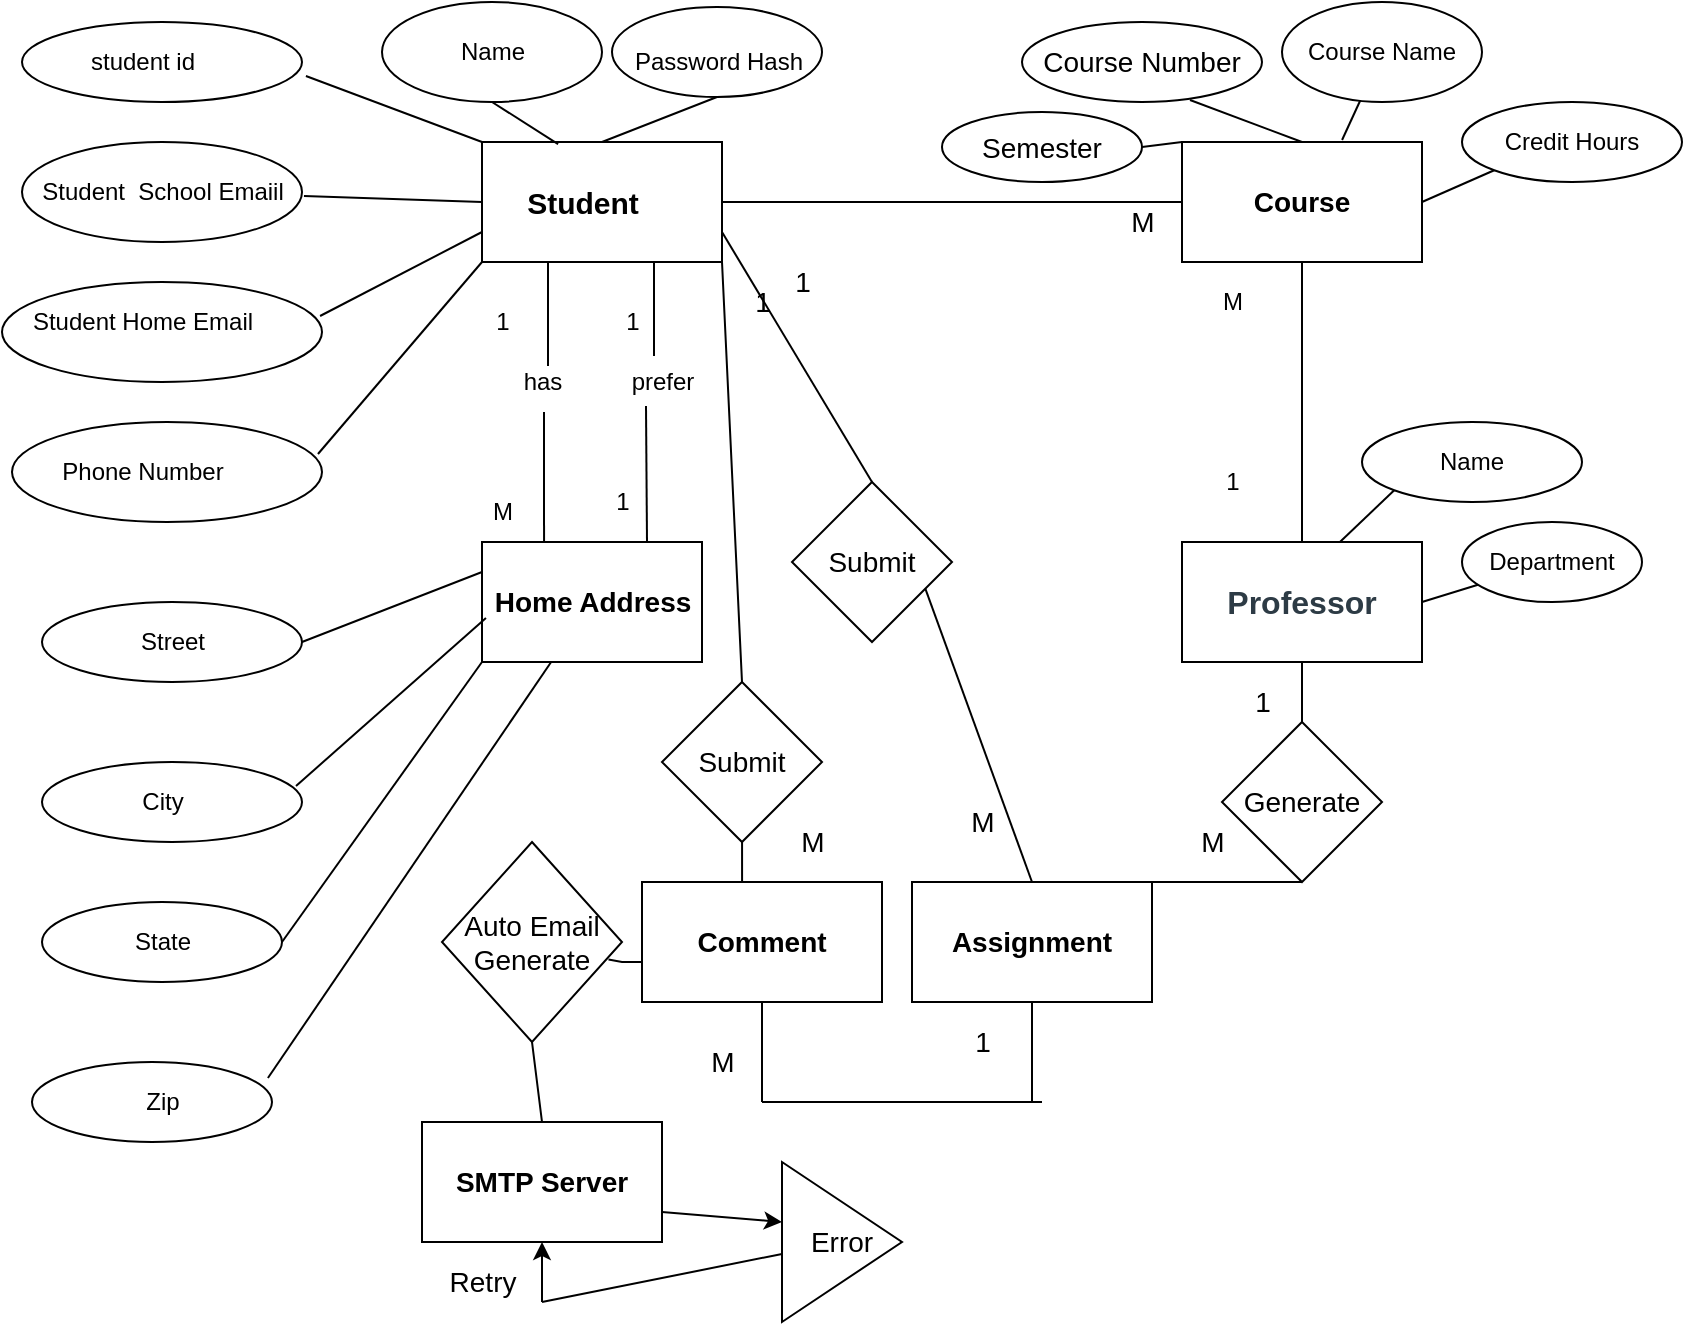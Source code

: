 <mxfile version="16.4.5" type="github">
  <diagram id="FI1HCP-CL0ABK_U0Km_D" name="Page-1">
    <mxGraphModel dx="2126" dy="754" grid="1" gridSize="10" guides="1" tooltips="1" connect="1" arrows="1" fold="1" page="1" pageScale="1" pageWidth="850" pageHeight="1100" math="0" shadow="0">
      <root>
        <mxCell id="0" />
        <mxCell id="1" parent="0" />
        <mxCell id="zn3FjfoVYna4GNYk1RI1-9" value="" style="rounded=0;whiteSpace=wrap;html=1;" parent="1" vertex="1">
          <mxGeometry x="-610" y="70" width="120" height="60" as="geometry" />
        </mxCell>
        <mxCell id="zn3FjfoVYna4GNYk1RI1-4" value="Student" style="text;html=1;resizable=0;autosize=4;align=center;verticalAlign=middle;points=[];fillColor=none;strokeColor=none;rounded=0;b;fontStyle=1;fontSize=15;" parent="1" vertex="1">
          <mxGeometry x="-590" y="90" width="60" height="20" as="geometry" />
        </mxCell>
        <mxCell id="zn3FjfoVYna4GNYk1RI1-5" value="" style="ellipse;whiteSpace=wrap;html=1;" parent="1" vertex="1">
          <mxGeometry x="-840" y="10" width="140" height="40" as="geometry" />
        </mxCell>
        <mxCell id="zn3FjfoVYna4GNYk1RI1-7" value="student id" style="text;html=1;resizable=0;autosize=1;align=center;verticalAlign=middle;points=[];fillColor=none;strokeColor=none;rounded=0;" parent="1" vertex="1">
          <mxGeometry x="-815" y="20" width="70" height="20" as="geometry" />
        </mxCell>
        <mxCell id="zn3FjfoVYna4GNYk1RI1-12" value="" style="endArrow=none;html=1;rounded=0;exitX=1.014;exitY=0.675;exitDx=0;exitDy=0;exitPerimeter=0;" parent="1" source="zn3FjfoVYna4GNYk1RI1-5" edge="1">
          <mxGeometry width="50" height="50" relative="1" as="geometry">
            <mxPoint x="-670" y="40" as="sourcePoint" />
            <mxPoint x="-610" y="70" as="targetPoint" />
            <Array as="points" />
          </mxGeometry>
        </mxCell>
        <mxCell id="zn3FjfoVYna4GNYk1RI1-14" value="" style="ellipse;whiteSpace=wrap;html=1;" parent="1" vertex="1">
          <mxGeometry x="-840" y="70" width="140" height="50" as="geometry" />
        </mxCell>
        <mxCell id="zn3FjfoVYna4GNYk1RI1-15" value="Student&amp;nbsp; School Emaiil" style="text;html=1;resizable=0;autosize=1;align=center;verticalAlign=middle;points=[];fillColor=none;strokeColor=none;rounded=0;" parent="1" vertex="1">
          <mxGeometry x="-840" y="85" width="140" height="20" as="geometry" />
        </mxCell>
        <mxCell id="zn3FjfoVYna4GNYk1RI1-17" value="" style="endArrow=none;html=1;rounded=0;exitX=1.007;exitY=0.6;exitDx=0;exitDy=0;exitPerimeter=0;entryX=0;entryY=0.5;entryDx=0;entryDy=0;" parent="1" source="zn3FjfoVYna4GNYk1RI1-15" target="zn3FjfoVYna4GNYk1RI1-9" edge="1">
          <mxGeometry width="50" height="50" relative="1" as="geometry">
            <mxPoint x="-280" y="370" as="sourcePoint" />
            <mxPoint x="-620" y="97" as="targetPoint" />
          </mxGeometry>
        </mxCell>
        <mxCell id="zn3FjfoVYna4GNYk1RI1-19" value="" style="ellipse;whiteSpace=wrap;html=1;" parent="1" vertex="1">
          <mxGeometry x="-850" y="140" width="160" height="50" as="geometry" />
        </mxCell>
        <mxCell id="zn3FjfoVYna4GNYk1RI1-20" value="Student Home Email" style="text;html=1;resizable=0;autosize=1;align=center;verticalAlign=middle;points=[];fillColor=none;strokeColor=none;rounded=0;" parent="1" vertex="1">
          <mxGeometry x="-845" y="150" width="130" height="20" as="geometry" />
        </mxCell>
        <mxCell id="zn3FjfoVYna4GNYk1RI1-21" value="" style="endArrow=none;html=1;rounded=0;exitX=0;exitY=0.75;exitDx=0;exitDy=0;entryX=0.994;entryY=0.34;entryDx=0;entryDy=0;entryPerimeter=0;" parent="1" source="zn3FjfoVYna4GNYk1RI1-9" target="zn3FjfoVYna4GNYk1RI1-19" edge="1">
          <mxGeometry width="50" height="50" relative="1" as="geometry">
            <mxPoint x="-280" y="370" as="sourcePoint" />
            <mxPoint x="-230" y="320" as="targetPoint" />
          </mxGeometry>
        </mxCell>
        <mxCell id="zn3FjfoVYna4GNYk1RI1-22" value="" style="ellipse;whiteSpace=wrap;html=1;" parent="1" vertex="1">
          <mxGeometry x="-845" y="210" width="155" height="50" as="geometry" />
        </mxCell>
        <mxCell id="zn3FjfoVYna4GNYk1RI1-23" value="Phone Number" style="text;html=1;resizable=0;autosize=1;align=center;verticalAlign=middle;points=[];fillColor=none;strokeColor=none;rounded=0;" parent="1" vertex="1">
          <mxGeometry x="-830" y="225" width="100" height="20" as="geometry" />
        </mxCell>
        <mxCell id="zn3FjfoVYna4GNYk1RI1-24" value="" style="endArrow=none;html=1;rounded=0;exitX=0.987;exitY=0.32;exitDx=0;exitDy=0;exitPerimeter=0;entryX=0;entryY=1;entryDx=0;entryDy=0;" parent="1" source="zn3FjfoVYna4GNYk1RI1-22" target="zn3FjfoVYna4GNYk1RI1-9" edge="1">
          <mxGeometry width="50" height="50" relative="1" as="geometry">
            <mxPoint x="-520" y="370" as="sourcePoint" />
            <mxPoint x="-470" y="320" as="targetPoint" />
          </mxGeometry>
        </mxCell>
        <mxCell id="zn3FjfoVYna4GNYk1RI1-25" value="" style="rounded=0;whiteSpace=wrap;html=1;" parent="1" vertex="1">
          <mxGeometry x="-610" y="270" width="110" height="60" as="geometry" />
        </mxCell>
        <mxCell id="zn3FjfoVYna4GNYk1RI1-26" value="Home Address" style="text;html=1;resizable=0;autosize=1;align=center;verticalAlign=middle;points=[];fillColor=none;strokeColor=none;rounded=0;fontStyle=1;fontSize=14;" parent="1" vertex="1">
          <mxGeometry x="-610" y="290" width="110" height="20" as="geometry" />
        </mxCell>
        <mxCell id="zn3FjfoVYna4GNYk1RI1-28" value="" style="ellipse;whiteSpace=wrap;html=1;" parent="1" vertex="1">
          <mxGeometry x="-830" y="300" width="130" height="40" as="geometry" />
        </mxCell>
        <mxCell id="zn3FjfoVYna4GNYk1RI1-29" value="Street" style="text;html=1;resizable=0;autosize=1;align=center;verticalAlign=middle;points=[];fillColor=none;strokeColor=none;rounded=0;" parent="1" vertex="1">
          <mxGeometry x="-790" y="310" width="50" height="20" as="geometry" />
        </mxCell>
        <mxCell id="zn3FjfoVYna4GNYk1RI1-30" value="" style="ellipse;whiteSpace=wrap;html=1;" parent="1" vertex="1">
          <mxGeometry x="-830" y="380" width="130" height="40" as="geometry" />
        </mxCell>
        <mxCell id="zn3FjfoVYna4GNYk1RI1-31" value="City" style="text;html=1;resizable=0;autosize=1;align=center;verticalAlign=middle;points=[];fillColor=none;strokeColor=none;rounded=0;" parent="1" vertex="1">
          <mxGeometry x="-790" y="390" width="40" height="20" as="geometry" />
        </mxCell>
        <mxCell id="zn3FjfoVYna4GNYk1RI1-32" value="" style="ellipse;whiteSpace=wrap;html=1;" parent="1" vertex="1">
          <mxGeometry x="-830" y="450" width="120" height="40" as="geometry" />
        </mxCell>
        <mxCell id="zn3FjfoVYna4GNYk1RI1-33" value="State" style="text;html=1;resizable=0;autosize=1;align=center;verticalAlign=middle;points=[];fillColor=none;strokeColor=none;rounded=0;" parent="1" vertex="1">
          <mxGeometry x="-790" y="460" width="40" height="20" as="geometry" />
        </mxCell>
        <mxCell id="zn3FjfoVYna4GNYk1RI1-34" value="" style="ellipse;whiteSpace=wrap;html=1;" parent="1" vertex="1">
          <mxGeometry x="-835" y="530" width="120" height="40" as="geometry" />
        </mxCell>
        <mxCell id="zn3FjfoVYna4GNYk1RI1-35" value="Zip" style="text;html=1;resizable=0;autosize=1;align=center;verticalAlign=middle;points=[];fillColor=none;strokeColor=none;rounded=0;" parent="1" vertex="1">
          <mxGeometry x="-785" y="540" width="30" height="20" as="geometry" />
        </mxCell>
        <mxCell id="zn3FjfoVYna4GNYk1RI1-36" value="" style="endArrow=none;html=1;rounded=0;exitX=1;exitY=0.5;exitDx=0;exitDy=0;entryX=0;entryY=0.25;entryDx=0;entryDy=0;" parent="1" source="zn3FjfoVYna4GNYk1RI1-28" target="zn3FjfoVYna4GNYk1RI1-25" edge="1">
          <mxGeometry width="50" height="50" relative="1" as="geometry">
            <mxPoint x="-340" y="380" as="sourcePoint" />
            <mxPoint x="-430" y="320" as="targetPoint" />
          </mxGeometry>
        </mxCell>
        <mxCell id="zn3FjfoVYna4GNYk1RI1-38" value="" style="endArrow=none;html=1;rounded=0;exitX=0.977;exitY=0.3;exitDx=0;exitDy=0;exitPerimeter=0;entryX=0.018;entryY=0.633;entryDx=0;entryDy=0;entryPerimeter=0;" parent="1" source="zn3FjfoVYna4GNYk1RI1-30" target="zn3FjfoVYna4GNYk1RI1-25" edge="1">
          <mxGeometry width="50" height="50" relative="1" as="geometry">
            <mxPoint x="-280" y="370" as="sourcePoint" />
            <mxPoint x="-600" y="310" as="targetPoint" />
          </mxGeometry>
        </mxCell>
        <mxCell id="zn3FjfoVYna4GNYk1RI1-39" value="" style="endArrow=none;html=1;rounded=0;exitX=1;exitY=0.5;exitDx=0;exitDy=0;entryX=0;entryY=1;entryDx=0;entryDy=0;" parent="1" source="zn3FjfoVYna4GNYk1RI1-32" target="zn3FjfoVYna4GNYk1RI1-25" edge="1">
          <mxGeometry width="50" height="50" relative="1" as="geometry">
            <mxPoint x="-660" y="460" as="sourcePoint" />
            <mxPoint x="-230" y="320" as="targetPoint" />
          </mxGeometry>
        </mxCell>
        <mxCell id="zn3FjfoVYna4GNYk1RI1-40" value="" style="endArrow=none;html=1;rounded=0;exitX=0.983;exitY=0.2;exitDx=0;exitDy=0;exitPerimeter=0;" parent="1" source="zn3FjfoVYna4GNYk1RI1-34" target="zn3FjfoVYna4GNYk1RI1-25" edge="1">
          <mxGeometry width="50" height="50" relative="1" as="geometry">
            <mxPoint x="-280" y="370" as="sourcePoint" />
            <mxPoint x="-230" y="320" as="targetPoint" />
          </mxGeometry>
        </mxCell>
        <mxCell id="zn3FjfoVYna4GNYk1RI1-41" value="has" style="text;html=1;resizable=0;autosize=1;align=center;verticalAlign=middle;points=[];fillColor=none;strokeColor=none;rounded=0;" parent="1" vertex="1">
          <mxGeometry x="-595" y="180" width="30" height="20" as="geometry" />
        </mxCell>
        <mxCell id="zn3FjfoVYna4GNYk1RI1-42" value="" style="endArrow=none;html=1;rounded=0;exitX=0.6;exitY=0.1;exitDx=0;exitDy=0;exitPerimeter=0;" parent="1" source="zn3FjfoVYna4GNYk1RI1-41" edge="1">
          <mxGeometry width="50" height="50" relative="1" as="geometry">
            <mxPoint x="-280" y="370" as="sourcePoint" />
            <mxPoint x="-577" y="130" as="targetPoint" />
          </mxGeometry>
        </mxCell>
        <mxCell id="zn3FjfoVYna4GNYk1RI1-43" value="" style="endArrow=none;html=1;rounded=0;exitX=0.282;exitY=0;exitDx=0;exitDy=0;entryX=0.533;entryY=1.25;entryDx=0;entryDy=0;entryPerimeter=0;exitPerimeter=0;" parent="1" source="zn3FjfoVYna4GNYk1RI1-25" target="zn3FjfoVYna4GNYk1RI1-41" edge="1">
          <mxGeometry width="50" height="50" relative="1" as="geometry">
            <mxPoint x="-280" y="370" as="sourcePoint" />
            <mxPoint x="-230" y="320" as="targetPoint" />
          </mxGeometry>
        </mxCell>
        <mxCell id="zn3FjfoVYna4GNYk1RI1-44" value="1" style="text;html=1;resizable=0;autosize=1;align=center;verticalAlign=middle;points=[];fillColor=none;strokeColor=none;rounded=0;" parent="1" vertex="1">
          <mxGeometry x="-610" y="150" width="20" height="20" as="geometry" />
        </mxCell>
        <mxCell id="zn3FjfoVYna4GNYk1RI1-45" value="M" style="text;html=1;resizable=0;autosize=1;align=center;verticalAlign=middle;points=[];fillColor=none;strokeColor=none;rounded=0;" parent="1" vertex="1">
          <mxGeometry x="-615" y="245" width="30" height="20" as="geometry" />
        </mxCell>
        <mxCell id="zn3FjfoVYna4GNYk1RI1-48" value="prefer" style="text;html=1;resizable=0;autosize=1;align=center;verticalAlign=middle;points=[];fillColor=none;strokeColor=none;rounded=0;" parent="1" vertex="1">
          <mxGeometry x="-545" y="180" width="50" height="20" as="geometry" />
        </mxCell>
        <mxCell id="zn3FjfoVYna4GNYk1RI1-49" value="" style="endArrow=none;html=1;rounded=0;exitX=0.42;exitY=-0.15;exitDx=0;exitDy=0;exitPerimeter=0;" parent="1" source="zn3FjfoVYna4GNYk1RI1-48" edge="1">
          <mxGeometry width="50" height="50" relative="1" as="geometry">
            <mxPoint x="-280" y="370" as="sourcePoint" />
            <mxPoint x="-524" y="130" as="targetPoint" />
          </mxGeometry>
        </mxCell>
        <mxCell id="zn3FjfoVYna4GNYk1RI1-50" value="" style="endArrow=none;html=1;rounded=0;exitX=0.75;exitY=0;exitDx=0;exitDy=0;entryX=0.34;entryY=1.1;entryDx=0;entryDy=0;entryPerimeter=0;" parent="1" source="zn3FjfoVYna4GNYk1RI1-25" target="zn3FjfoVYna4GNYk1RI1-48" edge="1">
          <mxGeometry width="50" height="50" relative="1" as="geometry">
            <mxPoint x="-280" y="370" as="sourcePoint" />
            <mxPoint x="-230" y="320" as="targetPoint" />
          </mxGeometry>
        </mxCell>
        <mxCell id="zn3FjfoVYna4GNYk1RI1-51" value="1" style="text;html=1;resizable=0;autosize=1;align=center;verticalAlign=middle;points=[];fillColor=none;strokeColor=none;rounded=0;" parent="1" vertex="1">
          <mxGeometry x="-545" y="150" width="20" height="20" as="geometry" />
        </mxCell>
        <mxCell id="zn3FjfoVYna4GNYk1RI1-52" value="1" style="text;html=1;resizable=0;autosize=1;align=center;verticalAlign=middle;points=[];fillColor=none;strokeColor=none;rounded=0;" parent="1" vertex="1">
          <mxGeometry x="-550" y="240" width="20" height="20" as="geometry" />
        </mxCell>
        <mxCell id="zn3FjfoVYna4GNYk1RI1-53" value="" style="ellipse;whiteSpace=wrap;html=1;" parent="1" vertex="1">
          <mxGeometry x="-660" width="110" height="50" as="geometry" />
        </mxCell>
        <mxCell id="zn3FjfoVYna4GNYk1RI1-54" value="Name" style="text;html=1;resizable=0;autosize=1;align=center;verticalAlign=middle;points=[];fillColor=none;strokeColor=none;rounded=0;" parent="1" vertex="1">
          <mxGeometry x="-630" y="15" width="50" height="20" as="geometry" />
        </mxCell>
        <mxCell id="zn3FjfoVYna4GNYk1RI1-55" value="" style="endArrow=none;html=1;rounded=0;exitX=0.5;exitY=1;exitDx=0;exitDy=0;entryX=0.317;entryY=0.017;entryDx=0;entryDy=0;entryPerimeter=0;" parent="1" source="zn3FjfoVYna4GNYk1RI1-53" target="zn3FjfoVYna4GNYk1RI1-9" edge="1">
          <mxGeometry width="50" height="50" relative="1" as="geometry">
            <mxPoint x="-280" y="370" as="sourcePoint" />
            <mxPoint x="-230" y="320" as="targetPoint" />
          </mxGeometry>
        </mxCell>
        <mxCell id="zn3FjfoVYna4GNYk1RI1-56" value="" style="ellipse;whiteSpace=wrap;html=1;" parent="1" vertex="1">
          <mxGeometry x="-545" y="2.5" width="105" height="45" as="geometry" />
        </mxCell>
        <mxCell id="zn3FjfoVYna4GNYk1RI1-57" value="Password Hash" style="text;html=1;resizable=0;autosize=1;align=center;verticalAlign=middle;points=[];fillColor=none;strokeColor=none;rounded=0;" parent="1" vertex="1">
          <mxGeometry x="-542.5" y="20" width="100" height="20" as="geometry" />
        </mxCell>
        <mxCell id="zn3FjfoVYna4GNYk1RI1-58" value="" style="endArrow=none;html=1;rounded=0;exitX=0.5;exitY=0;exitDx=0;exitDy=0;entryX=0.5;entryY=1;entryDx=0;entryDy=0;" parent="1" source="zn3FjfoVYna4GNYk1RI1-9" target="zn3FjfoVYna4GNYk1RI1-56" edge="1">
          <mxGeometry width="50" height="50" relative="1" as="geometry">
            <mxPoint x="-120" y="170" as="sourcePoint" />
            <mxPoint x="-70" y="120" as="targetPoint" />
          </mxGeometry>
        </mxCell>
        <mxCell id="zn3FjfoVYna4GNYk1RI1-59" value="&lt;b&gt;Course&lt;/b&gt;" style="rounded=0;whiteSpace=wrap;html=1;fontSize=14;" parent="1" vertex="1">
          <mxGeometry x="-260" y="70" width="120" height="60" as="geometry" />
        </mxCell>
        <mxCell id="zn3FjfoVYna4GNYk1RI1-60" value="Course Number" style="ellipse;whiteSpace=wrap;html=1;fontSize=14;" parent="1" vertex="1">
          <mxGeometry x="-340" y="10" width="120" height="40" as="geometry" />
        </mxCell>
        <mxCell id="zn3FjfoVYna4GNYk1RI1-62" value="Semester" style="ellipse;whiteSpace=wrap;html=1;fontSize=14;" parent="1" vertex="1">
          <mxGeometry x="-380" y="55" width="100" height="35" as="geometry" />
        </mxCell>
        <mxCell id="zn3FjfoVYna4GNYk1RI1-63" value="" style="endArrow=none;html=1;rounded=0;fontSize=14;entryX=1;entryY=0.5;entryDx=0;entryDy=0;exitX=0;exitY=0;exitDx=0;exitDy=0;" parent="1" source="zn3FjfoVYna4GNYk1RI1-59" target="zn3FjfoVYna4GNYk1RI1-62" edge="1">
          <mxGeometry width="50" height="50" relative="1" as="geometry">
            <mxPoint x="-430" y="410" as="sourcePoint" />
            <mxPoint x="-380" y="360" as="targetPoint" />
          </mxGeometry>
        </mxCell>
        <mxCell id="phz-OX-YsCcyFL9G0abu-1" value="&lt;strong style=&quot;color: rgb(45 , 59 , 69) ; font-family: &amp;#34;arial&amp;#34; , &amp;#34;helvetica&amp;#34; , &amp;#34;verdana&amp;#34; , &amp;#34;times new roman&amp;#34; , sans-serif ; font-size: 16px ; text-align: left ; background-color: rgb(255 , 255 , 255)&quot;&gt;Professor&lt;/strong&gt;" style="rounded=0;whiteSpace=wrap;html=1;" parent="1" vertex="1">
          <mxGeometry x="-260" y="270" width="120" height="60" as="geometry" />
        </mxCell>
        <mxCell id="phz-OX-YsCcyFL9G0abu-2" value="" style="endArrow=none;html=1;rounded=0;entryX=0.5;entryY=1;entryDx=0;entryDy=0;exitX=0.5;exitY=0;exitDx=0;exitDy=0;" parent="1" source="phz-OX-YsCcyFL9G0abu-1" target="zn3FjfoVYna4GNYk1RI1-59" edge="1">
          <mxGeometry width="50" height="50" relative="1" as="geometry">
            <mxPoint x="-450" y="450" as="sourcePoint" />
            <mxPoint x="-400" y="400" as="targetPoint" />
          </mxGeometry>
        </mxCell>
        <mxCell id="phz-OX-YsCcyFL9G0abu-3" value="M" style="text;html=1;resizable=0;autosize=1;align=center;verticalAlign=middle;points=[];fillColor=none;strokeColor=none;rounded=0;" parent="1" vertex="1">
          <mxGeometry x="-250" y="140" width="30" height="20" as="geometry" />
        </mxCell>
        <mxCell id="phz-OX-YsCcyFL9G0abu-4" value="1" style="text;html=1;resizable=0;autosize=1;align=center;verticalAlign=middle;points=[];fillColor=none;strokeColor=none;rounded=0;" parent="1" vertex="1">
          <mxGeometry x="-245" y="230" width="20" height="20" as="geometry" />
        </mxCell>
        <mxCell id="phz-OX-YsCcyFL9G0abu-5" value="&lt;b&gt;&lt;font style=&quot;font-size: 14px&quot;&gt;Assignment&lt;/font&gt;&lt;/b&gt;" style="rounded=0;whiteSpace=wrap;html=1;" parent="1" vertex="1">
          <mxGeometry x="-395" y="440" width="120" height="60" as="geometry" />
        </mxCell>
        <mxCell id="phz-OX-YsCcyFL9G0abu-6" value="" style="endArrow=none;html=1;rounded=0;exitX=1;exitY=0.5;exitDx=0;exitDy=0;" parent="1" source="zn3FjfoVYna4GNYk1RI1-9" edge="1">
          <mxGeometry width="50" height="50" relative="1" as="geometry">
            <mxPoint x="-450" y="450" as="sourcePoint" />
            <mxPoint x="-340" y="100" as="targetPoint" />
          </mxGeometry>
        </mxCell>
        <mxCell id="phz-OX-YsCcyFL9G0abu-7" value="" style="endArrow=none;html=1;rounded=0;exitX=0.5;exitY=0;exitDx=0;exitDy=0;entryX=1;entryY=0.75;entryDx=0;entryDy=0;startArrow=none;" parent="1" source="phz-OX-YsCcyFL9G0abu-15" edge="1" target="zn3FjfoVYna4GNYk1RI1-9">
          <mxGeometry width="50" height="50" relative="1" as="geometry">
            <mxPoint x="-360" y="450" as="sourcePoint" />
            <mxPoint x="-340" y="100" as="targetPoint" />
          </mxGeometry>
        </mxCell>
        <mxCell id="phz-OX-YsCcyFL9G0abu-8" value="1" style="text;html=1;resizable=0;autosize=1;align=center;verticalAlign=middle;points=[];fillColor=none;strokeColor=none;rounded=0;fontSize=14;" parent="1" vertex="1">
          <mxGeometry x="-460" y="130" width="20" height="20" as="geometry" />
        </mxCell>
        <mxCell id="phz-OX-YsCcyFL9G0abu-9" value="M" style="text;html=1;resizable=0;autosize=1;align=center;verticalAlign=middle;points=[];fillColor=none;strokeColor=none;rounded=0;fontSize=14;" parent="1" vertex="1">
          <mxGeometry x="-375" y="400" width="30" height="20" as="geometry" />
        </mxCell>
        <mxCell id="phz-OX-YsCcyFL9G0abu-10" value="Generate" style="rhombus;whiteSpace=wrap;html=1;fontSize=14;" parent="1" vertex="1">
          <mxGeometry x="-240" y="360" width="80" height="80" as="geometry" />
        </mxCell>
        <mxCell id="phz-OX-YsCcyFL9G0abu-11" value="" style="endArrow=none;html=1;rounded=0;fontSize=14;entryX=0.5;entryY=1;entryDx=0;entryDy=0;" parent="1" source="phz-OX-YsCcyFL9G0abu-10" target="phz-OX-YsCcyFL9G0abu-1" edge="1">
          <mxGeometry width="50" height="50" relative="1" as="geometry">
            <mxPoint x="-450" y="450" as="sourcePoint" />
            <mxPoint x="-400" y="400" as="targetPoint" />
          </mxGeometry>
        </mxCell>
        <mxCell id="phz-OX-YsCcyFL9G0abu-12" value="" style="endArrow=none;html=1;rounded=0;fontSize=14;exitX=1;exitY=0;exitDx=0;exitDy=0;entryX=0.5;entryY=1;entryDx=0;entryDy=0;" parent="1" source="phz-OX-YsCcyFL9G0abu-5" target="phz-OX-YsCcyFL9G0abu-10" edge="1">
          <mxGeometry width="50" height="50" relative="1" as="geometry">
            <mxPoint x="-450" y="450" as="sourcePoint" />
            <mxPoint x="-400" y="400" as="targetPoint" />
          </mxGeometry>
        </mxCell>
        <mxCell id="phz-OX-YsCcyFL9G0abu-13" value="1" style="text;html=1;resizable=0;autosize=1;align=center;verticalAlign=middle;points=[];fillColor=none;strokeColor=none;rounded=0;fontSize=14;" parent="1" vertex="1">
          <mxGeometry x="-230" y="340" width="20" height="20" as="geometry" />
        </mxCell>
        <mxCell id="phz-OX-YsCcyFL9G0abu-14" value="M" style="text;html=1;resizable=0;autosize=1;align=center;verticalAlign=middle;points=[];fillColor=none;strokeColor=none;rounded=0;fontSize=14;" parent="1" vertex="1">
          <mxGeometry x="-260" y="410" width="30" height="20" as="geometry" />
        </mxCell>
        <mxCell id="phz-OX-YsCcyFL9G0abu-16" value="" style="endArrow=none;html=1;rounded=0;fontSize=14;entryX=0;entryY=0.5;entryDx=0;entryDy=0;" parent="1" target="zn3FjfoVYna4GNYk1RI1-59" edge="1">
          <mxGeometry width="50" height="50" relative="1" as="geometry">
            <mxPoint x="-340" y="100" as="sourcePoint" />
            <mxPoint x="-310" y="400" as="targetPoint" />
          </mxGeometry>
        </mxCell>
        <mxCell id="phz-OX-YsCcyFL9G0abu-17" value="M" style="text;html=1;resizable=0;autosize=1;align=center;verticalAlign=middle;points=[];fillColor=none;strokeColor=none;rounded=0;fontSize=14;" parent="1" vertex="1">
          <mxGeometry x="-295" y="100" width="30" height="20" as="geometry" />
        </mxCell>
        <mxCell id="phz-OX-YsCcyFL9G0abu-21" value="&lt;b&gt;Comment&lt;/b&gt;" style="rounded=0;whiteSpace=wrap;html=1;fontSize=14;" parent="1" vertex="1">
          <mxGeometry x="-530" y="440" width="120" height="60" as="geometry" />
        </mxCell>
        <mxCell id="phz-OX-YsCcyFL9G0abu-22" value="" style="endArrow=none;html=1;rounded=0;fontSize=14;exitX=0.5;exitY=1;exitDx=0;exitDy=0;" parent="1" source="phz-OX-YsCcyFL9G0abu-21" edge="1">
          <mxGeometry width="50" height="50" relative="1" as="geometry">
            <mxPoint x="-450" y="450" as="sourcePoint" />
            <mxPoint x="-470" y="550" as="targetPoint" />
          </mxGeometry>
        </mxCell>
        <mxCell id="phz-OX-YsCcyFL9G0abu-23" value="" style="endArrow=none;html=1;rounded=0;fontSize=14;entryX=0.5;entryY=1;entryDx=0;entryDy=0;" parent="1" target="phz-OX-YsCcyFL9G0abu-5" edge="1">
          <mxGeometry width="50" height="50" relative="1" as="geometry">
            <mxPoint x="-335" y="550" as="sourcePoint" />
            <mxPoint x="-350" y="500" as="targetPoint" />
          </mxGeometry>
        </mxCell>
        <mxCell id="phz-OX-YsCcyFL9G0abu-24" value="" style="endArrow=none;html=1;rounded=0;fontSize=14;" parent="1" edge="1">
          <mxGeometry width="50" height="50" relative="1" as="geometry">
            <mxPoint x="-470" y="550" as="sourcePoint" />
            <mxPoint x="-330" y="550" as="targetPoint" />
          </mxGeometry>
        </mxCell>
        <mxCell id="phz-OX-YsCcyFL9G0abu-25" value="1" style="text;html=1;resizable=0;autosize=1;align=center;verticalAlign=middle;points=[];fillColor=none;strokeColor=none;rounded=0;fontSize=14;" parent="1" vertex="1">
          <mxGeometry x="-370" y="510" width="20" height="20" as="geometry" />
        </mxCell>
        <mxCell id="phz-OX-YsCcyFL9G0abu-26" value="M" style="text;html=1;resizable=0;autosize=1;align=center;verticalAlign=middle;points=[];fillColor=none;strokeColor=none;rounded=0;fontSize=14;" parent="1" vertex="1">
          <mxGeometry x="-505" y="520" width="30" height="20" as="geometry" />
        </mxCell>
        <mxCell id="phz-OX-YsCcyFL9G0abu-27" value="" style="endArrow=none;html=1;rounded=0;fontSize=14;exitX=1;exitY=1;exitDx=0;exitDy=0;entryX=0.417;entryY=0;entryDx=0;entryDy=0;entryPerimeter=0;" parent="1" source="zn3FjfoVYna4GNYk1RI1-9" target="phz-OX-YsCcyFL9G0abu-21" edge="1">
          <mxGeometry width="50" height="50" relative="1" as="geometry">
            <mxPoint x="-450" y="450" as="sourcePoint" />
            <mxPoint x="-400" y="400" as="targetPoint" />
            <Array as="points">
              <mxPoint x="-480" y="340" />
            </Array>
          </mxGeometry>
        </mxCell>
        <mxCell id="phz-OX-YsCcyFL9G0abu-28" value="Submit" style="rhombus;whiteSpace=wrap;html=1;fontSize=14;" parent="1" vertex="1">
          <mxGeometry x="-520" y="340" width="80" height="80" as="geometry" />
        </mxCell>
        <mxCell id="phz-OX-YsCcyFL9G0abu-30" value="1" style="text;html=1;resizable=0;autosize=1;align=center;verticalAlign=middle;points=[];fillColor=none;strokeColor=none;rounded=0;fontSize=14;" parent="1" vertex="1">
          <mxGeometry x="-480" y="140" width="20" height="20" as="geometry" />
        </mxCell>
        <mxCell id="phz-OX-YsCcyFL9G0abu-31" value="M" style="text;html=1;resizable=0;autosize=1;align=center;verticalAlign=middle;points=[];fillColor=none;strokeColor=none;rounded=0;fontSize=14;" parent="1" vertex="1">
          <mxGeometry x="-460" y="410" width="30" height="20" as="geometry" />
        </mxCell>
        <mxCell id="phz-OX-YsCcyFL9G0abu-32" value="&lt;b&gt;SMTP Server&lt;/b&gt;" style="rounded=0;whiteSpace=wrap;html=1;fontSize=14;" parent="1" vertex="1">
          <mxGeometry x="-640" y="560" width="120" height="60" as="geometry" />
        </mxCell>
        <mxCell id="phz-OX-YsCcyFL9G0abu-34" value="Auto Email Generate" style="rhombus;whiteSpace=wrap;html=1;fontSize=14;" parent="1" vertex="1">
          <mxGeometry x="-630" y="420" width="90" height="100" as="geometry" />
        </mxCell>
        <mxCell id="phz-OX-YsCcyFL9G0abu-35" value="" style="endArrow=none;html=1;rounded=0;fontSize=14;exitX=0.925;exitY=0.588;exitDx=0;exitDy=0;exitPerimeter=0;entryX=0;entryY=0.667;entryDx=0;entryDy=0;entryPerimeter=0;" parent="1" source="phz-OX-YsCcyFL9G0abu-34" target="phz-OX-YsCcyFL9G0abu-21" edge="1">
          <mxGeometry width="50" height="50" relative="1" as="geometry">
            <mxPoint x="-400" y="450" as="sourcePoint" />
            <mxPoint x="-530" y="487" as="targetPoint" />
            <Array as="points">
              <mxPoint x="-540" y="480" />
            </Array>
          </mxGeometry>
        </mxCell>
        <mxCell id="phz-OX-YsCcyFL9G0abu-36" value="" style="endArrow=none;html=1;rounded=0;fontSize=14;exitX=0.5;exitY=1;exitDx=0;exitDy=0;entryX=0.5;entryY=0;entryDx=0;entryDy=0;" parent="1" source="phz-OX-YsCcyFL9G0abu-34" target="phz-OX-YsCcyFL9G0abu-32" edge="1">
          <mxGeometry width="50" height="50" relative="1" as="geometry">
            <mxPoint x="-580" y="510" as="sourcePoint" />
            <mxPoint x="-580" y="550" as="targetPoint" />
          </mxGeometry>
        </mxCell>
        <mxCell id="phz-OX-YsCcyFL9G0abu-37" value="Error" style="triangle;whiteSpace=wrap;html=1;fontSize=14;" parent="1" vertex="1">
          <mxGeometry x="-460" y="580" width="60" height="80" as="geometry" />
        </mxCell>
        <mxCell id="phz-OX-YsCcyFL9G0abu-38" value="" style="endArrow=none;html=1;rounded=0;fontSize=14;" parent="1" target="phz-OX-YsCcyFL9G0abu-37" edge="1">
          <mxGeometry width="50" height="50" relative="1" as="geometry">
            <mxPoint x="-580" y="650" as="sourcePoint" />
            <mxPoint x="-350" y="490" as="targetPoint" />
          </mxGeometry>
        </mxCell>
        <mxCell id="phz-OX-YsCcyFL9G0abu-40" value="Retry" style="text;html=1;resizable=0;autosize=1;align=center;verticalAlign=middle;points=[];fillColor=none;strokeColor=none;rounded=0;fontSize=14;" parent="1" vertex="1">
          <mxGeometry x="-635" y="630" width="50" height="20" as="geometry" />
        </mxCell>
        <mxCell id="phz-OX-YsCcyFL9G0abu-42" value="" style="endArrow=classic;html=1;rounded=0;fontSize=14;exitX=1;exitY=0.75;exitDx=0;exitDy=0;" parent="1" source="phz-OX-YsCcyFL9G0abu-32" edge="1">
          <mxGeometry width="50" height="50" relative="1" as="geometry">
            <mxPoint x="-520" y="590" as="sourcePoint" />
            <mxPoint x="-460" y="610" as="targetPoint" />
          </mxGeometry>
        </mxCell>
        <mxCell id="phz-OX-YsCcyFL9G0abu-43" value="" style="endArrow=classic;html=1;rounded=0;fontSize=14;entryX=0.5;entryY=1;entryDx=0;entryDy=0;" parent="1" target="phz-OX-YsCcyFL9G0abu-32" edge="1">
          <mxGeometry width="50" height="50" relative="1" as="geometry">
            <mxPoint x="-580" y="650" as="sourcePoint" />
            <mxPoint x="-380" y="350" as="targetPoint" />
          </mxGeometry>
        </mxCell>
        <mxCell id="-4fq86BBWAt2RD-6lXRl-1" value="" style="endArrow=none;html=1;rounded=0;entryX=0.7;entryY=0.975;entryDx=0;entryDy=0;entryPerimeter=0;exitX=0.5;exitY=0;exitDx=0;exitDy=0;" edge="1" parent="1" source="zn3FjfoVYna4GNYk1RI1-59" target="zn3FjfoVYna4GNYk1RI1-60">
          <mxGeometry width="50" height="50" relative="1" as="geometry">
            <mxPoint x="-450" y="410" as="sourcePoint" />
            <mxPoint x="-400" y="360" as="targetPoint" />
          </mxGeometry>
        </mxCell>
        <mxCell id="phz-OX-YsCcyFL9G0abu-15" value="Submit" style="rhombus;whiteSpace=wrap;html=1;fontSize=14;" parent="1" vertex="1">
          <mxGeometry x="-455" y="240" width="80" height="80" as="geometry" />
        </mxCell>
        <mxCell id="-4fq86BBWAt2RD-6lXRl-2" value="" style="endArrow=none;html=1;rounded=0;exitX=0.5;exitY=0;exitDx=0;exitDy=0;entryX=1;entryY=0.75;entryDx=0;entryDy=0;" edge="1" parent="1" source="phz-OX-YsCcyFL9G0abu-5" target="phz-OX-YsCcyFL9G0abu-15">
          <mxGeometry width="50" height="50" relative="1" as="geometry">
            <mxPoint x="-335" y="440" as="sourcePoint" />
            <mxPoint x="-490" y="115" as="targetPoint" />
          </mxGeometry>
        </mxCell>
        <mxCell id="-4fq86BBWAt2RD-6lXRl-3" value="Course Name" style="ellipse;whiteSpace=wrap;html=1;" vertex="1" parent="1">
          <mxGeometry x="-210" width="100" height="50" as="geometry" />
        </mxCell>
        <mxCell id="-4fq86BBWAt2RD-6lXRl-5" value="Credit Hours" style="ellipse;whiteSpace=wrap;html=1;" vertex="1" parent="1">
          <mxGeometry x="-120" y="50" width="110" height="40" as="geometry" />
        </mxCell>
        <mxCell id="-4fq86BBWAt2RD-6lXRl-6" value="" style="endArrow=none;html=1;rounded=0;entryX=1;entryY=0.5;entryDx=0;entryDy=0;exitX=0;exitY=1;exitDx=0;exitDy=0;" edge="1" parent="1" source="-4fq86BBWAt2RD-6lXRl-5" target="zn3FjfoVYna4GNYk1RI1-59">
          <mxGeometry width="50" height="50" relative="1" as="geometry">
            <mxPoint x="-420" y="330" as="sourcePoint" />
            <mxPoint x="-370" y="280" as="targetPoint" />
          </mxGeometry>
        </mxCell>
        <mxCell id="-4fq86BBWAt2RD-6lXRl-7" value="" style="endArrow=none;html=1;rounded=0;exitX=0.667;exitY=-0.017;exitDx=0;exitDy=0;exitPerimeter=0;" edge="1" parent="1" source="zn3FjfoVYna4GNYk1RI1-59" target="-4fq86BBWAt2RD-6lXRl-3">
          <mxGeometry width="50" height="50" relative="1" as="geometry">
            <mxPoint x="-420" y="330" as="sourcePoint" />
            <mxPoint x="-370" y="280" as="targetPoint" />
          </mxGeometry>
        </mxCell>
        <mxCell id="-4fq86BBWAt2RD-6lXRl-8" value="Name" style="ellipse;whiteSpace=wrap;html=1;" vertex="1" parent="1">
          <mxGeometry x="-170" y="210" width="110" height="40" as="geometry" />
        </mxCell>
        <mxCell id="-4fq86BBWAt2RD-6lXRl-9" value="" style="endArrow=none;html=1;rounded=0;exitX=0.658;exitY=0;exitDx=0;exitDy=0;exitPerimeter=0;entryX=0;entryY=1;entryDx=0;entryDy=0;" edge="1" parent="1" source="phz-OX-YsCcyFL9G0abu-1" target="-4fq86BBWAt2RD-6lXRl-8">
          <mxGeometry width="50" height="50" relative="1" as="geometry">
            <mxPoint x="-420" y="330" as="sourcePoint" />
            <mxPoint x="-210" y="270" as="targetPoint" />
          </mxGeometry>
        </mxCell>
        <mxCell id="-4fq86BBWAt2RD-6lXRl-10" value="Department" style="ellipse;whiteSpace=wrap;html=1;" vertex="1" parent="1">
          <mxGeometry x="-120" y="260" width="90" height="40" as="geometry" />
        </mxCell>
        <mxCell id="-4fq86BBWAt2RD-6lXRl-12" value="" style="endArrow=none;html=1;rounded=0;exitX=1;exitY=0.5;exitDx=0;exitDy=0;" edge="1" parent="1" source="phz-OX-YsCcyFL9G0abu-1" target="-4fq86BBWAt2RD-6lXRl-10">
          <mxGeometry width="50" height="50" relative="1" as="geometry">
            <mxPoint x="-420" y="330" as="sourcePoint" />
            <mxPoint x="-320" y="280" as="targetPoint" />
          </mxGeometry>
        </mxCell>
      </root>
    </mxGraphModel>
  </diagram>
</mxfile>
